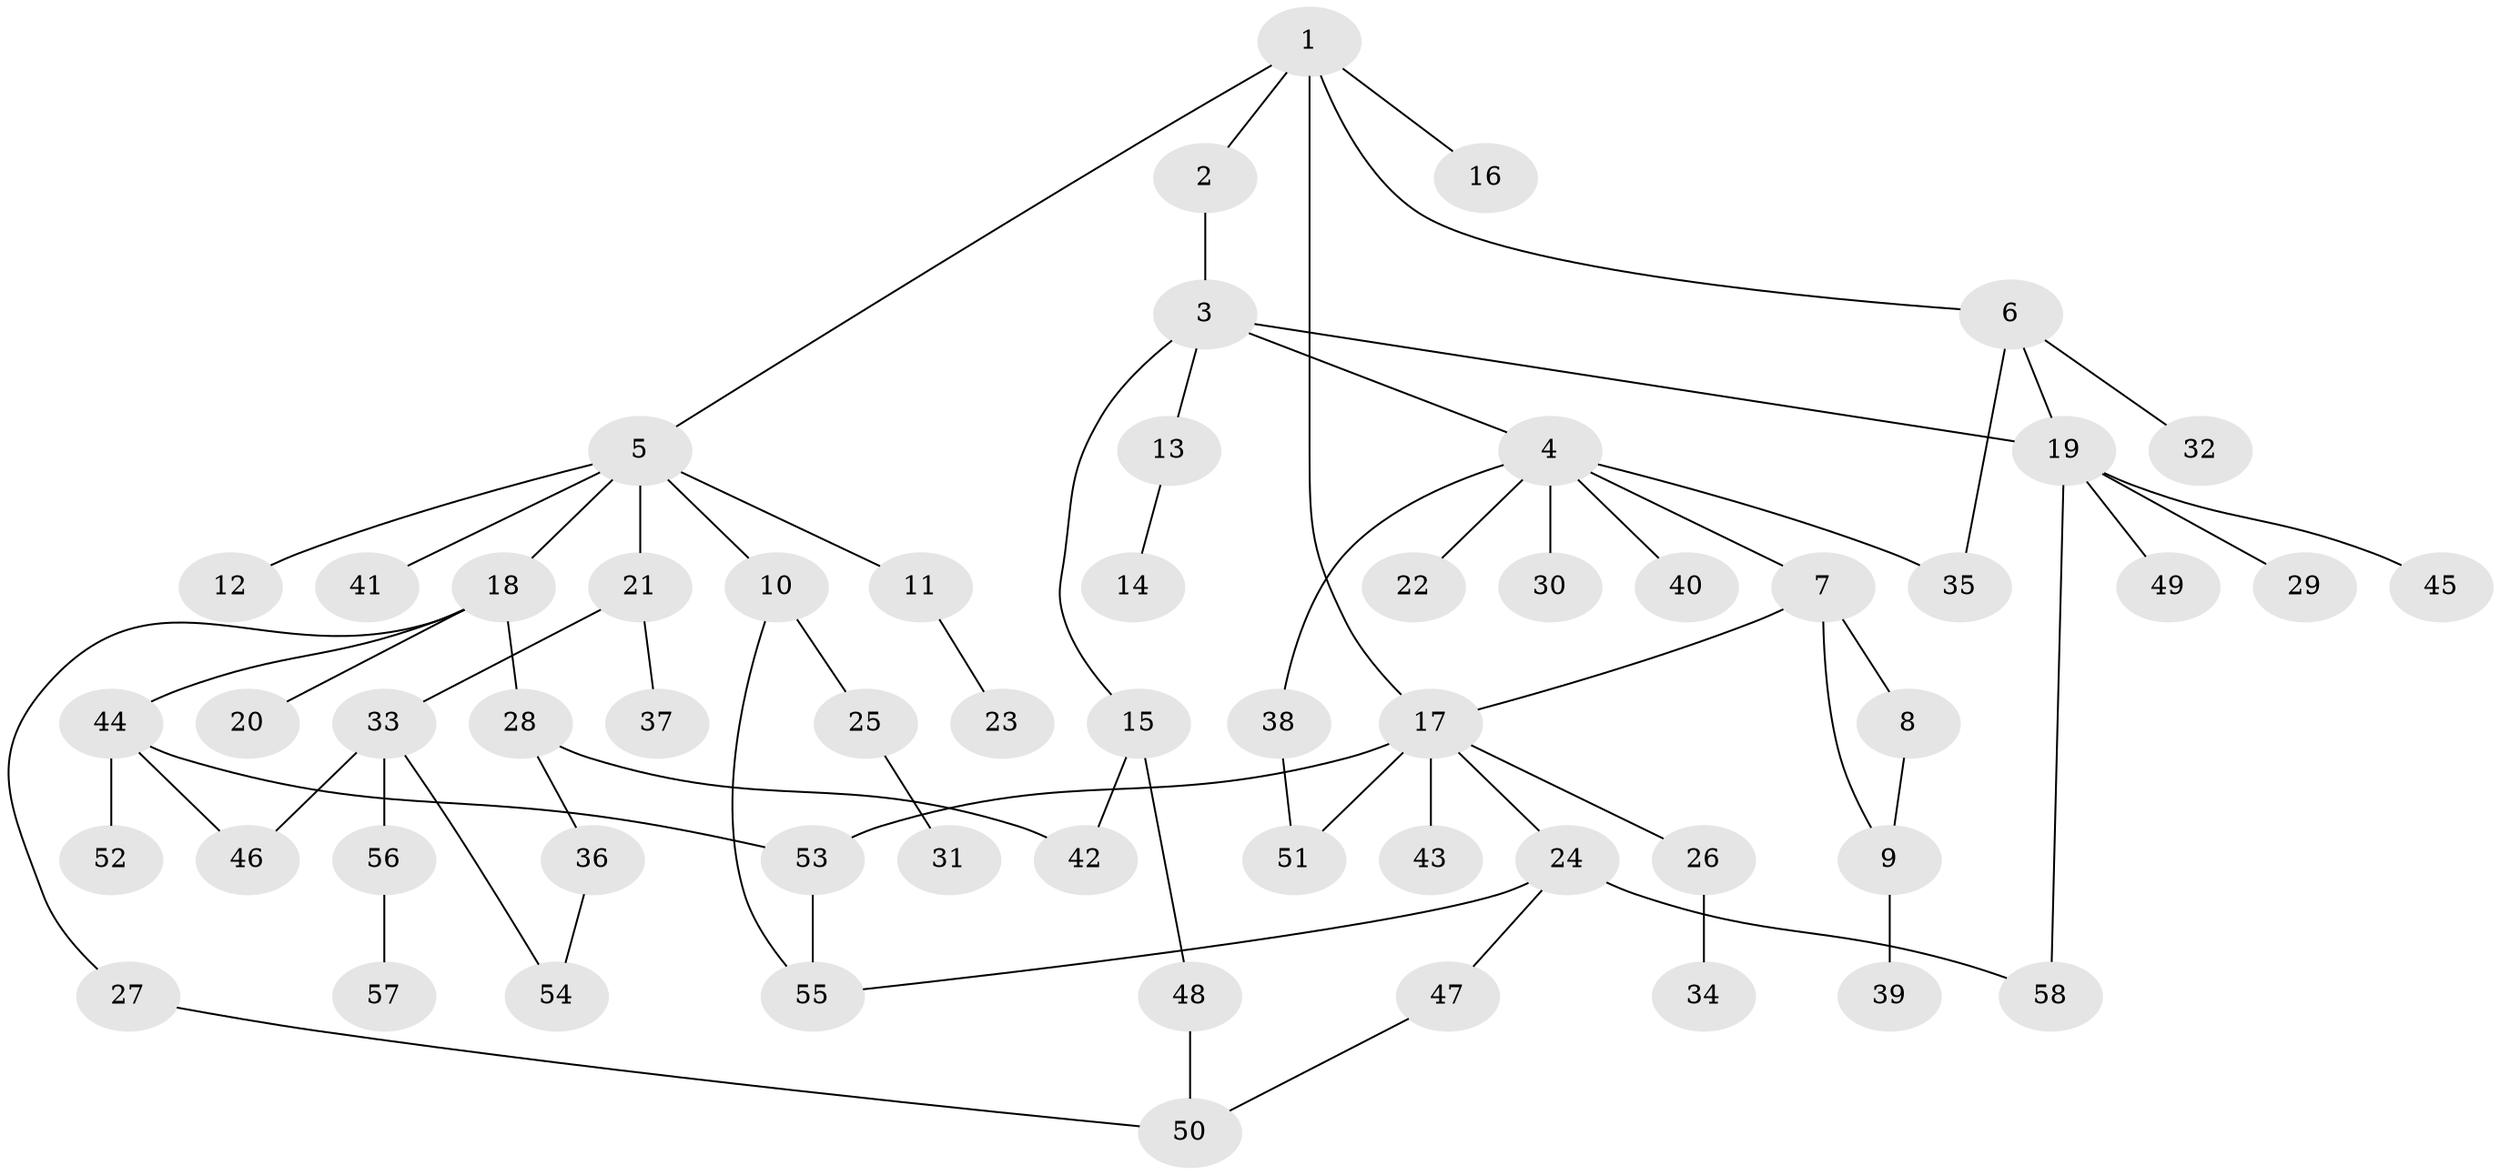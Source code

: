 // coarse degree distribution, {10: 0.025, 2: 0.2, 5: 0.025, 6: 0.025, 8: 0.025, 3: 0.125, 1: 0.45, 7: 0.05, 4: 0.075}
// Generated by graph-tools (version 1.1) at 2025/23/03/03/25 07:23:33]
// undirected, 58 vertices, 71 edges
graph export_dot {
graph [start="1"]
  node [color=gray90,style=filled];
  1;
  2;
  3;
  4;
  5;
  6;
  7;
  8;
  9;
  10;
  11;
  12;
  13;
  14;
  15;
  16;
  17;
  18;
  19;
  20;
  21;
  22;
  23;
  24;
  25;
  26;
  27;
  28;
  29;
  30;
  31;
  32;
  33;
  34;
  35;
  36;
  37;
  38;
  39;
  40;
  41;
  42;
  43;
  44;
  45;
  46;
  47;
  48;
  49;
  50;
  51;
  52;
  53;
  54;
  55;
  56;
  57;
  58;
  1 -- 2;
  1 -- 5;
  1 -- 6;
  1 -- 16;
  1 -- 17;
  2 -- 3;
  3 -- 4;
  3 -- 13;
  3 -- 15;
  3 -- 19;
  4 -- 7;
  4 -- 22;
  4 -- 30;
  4 -- 35;
  4 -- 38;
  4 -- 40;
  5 -- 10;
  5 -- 11;
  5 -- 12;
  5 -- 18;
  5 -- 21;
  5 -- 41;
  6 -- 32;
  6 -- 35;
  6 -- 19;
  7 -- 8;
  7 -- 9;
  7 -- 17;
  8 -- 9;
  9 -- 39;
  10 -- 25;
  10 -- 55;
  11 -- 23;
  13 -- 14;
  15 -- 48;
  15 -- 42;
  17 -- 24;
  17 -- 26;
  17 -- 43;
  17 -- 53;
  17 -- 51;
  18 -- 20;
  18 -- 27;
  18 -- 28;
  18 -- 44;
  19 -- 29;
  19 -- 45;
  19 -- 49;
  19 -- 58;
  21 -- 33;
  21 -- 37;
  24 -- 47;
  24 -- 58;
  24 -- 55;
  25 -- 31;
  26 -- 34;
  27 -- 50;
  28 -- 36;
  28 -- 42;
  33 -- 46;
  33 -- 56;
  33 -- 54;
  36 -- 54;
  38 -- 51;
  44 -- 52;
  44 -- 53;
  44 -- 46;
  47 -- 50;
  48 -- 50;
  53 -- 55;
  56 -- 57;
}
